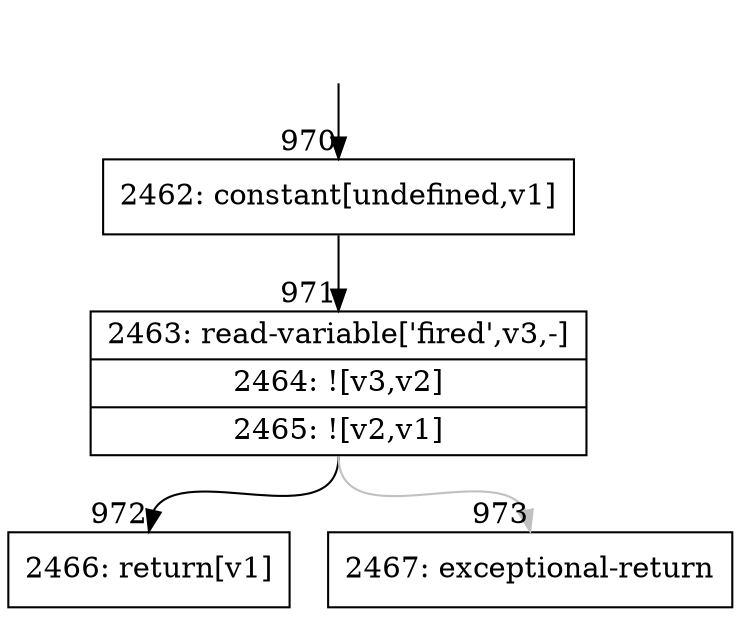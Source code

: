 digraph {
rankdir="TD"
BB_entry74[shape=none,label=""];
BB_entry74 -> BB970 [tailport=s, headport=n, headlabel="    970"]
BB970 [shape=record label="{2462: constant[undefined,v1]}" ] 
BB970 -> BB971 [tailport=s, headport=n, headlabel="      971"]
BB971 [shape=record label="{2463: read-variable['fired',v3,-]|2464: ![v3,v2]|2465: ![v2,v1]}" ] 
BB971 -> BB972 [tailport=s, headport=n, headlabel="      972"]
BB971 -> BB973 [tailport=s, headport=n, color=gray, headlabel="      973"]
BB972 [shape=record label="{2466: return[v1]}" ] 
BB973 [shape=record label="{2467: exceptional-return}" ] 
}
